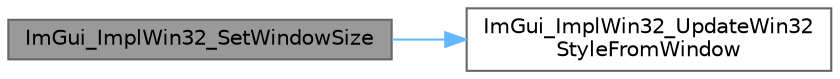 digraph "ImGui_ImplWin32_SetWindowSize"
{
 // LATEX_PDF_SIZE
  bgcolor="transparent";
  edge [fontname=Helvetica,fontsize=10,labelfontname=Helvetica,labelfontsize=10];
  node [fontname=Helvetica,fontsize=10,shape=box,height=0.2,width=0.4];
  rankdir="LR";
  Node1 [id="Node000001",label="ImGui_ImplWin32_SetWindowSize",height=0.2,width=0.4,color="gray40", fillcolor="grey60", style="filled", fontcolor="black",tooltip=" "];
  Node1 -> Node2 [id="edge1_Node000001_Node000002",color="steelblue1",style="solid",tooltip=" "];
  Node2 [id="Node000002",label="ImGui_ImplWin32_UpdateWin32\lStyleFromWindow",height=0.2,width=0.4,color="grey40", fillcolor="white", style="filled",URL="$imgui__impl__win32_8cpp.html#abd1e53cc3112c8eb2c5e3ef6f87fdcc4",tooltip=" "];
}
